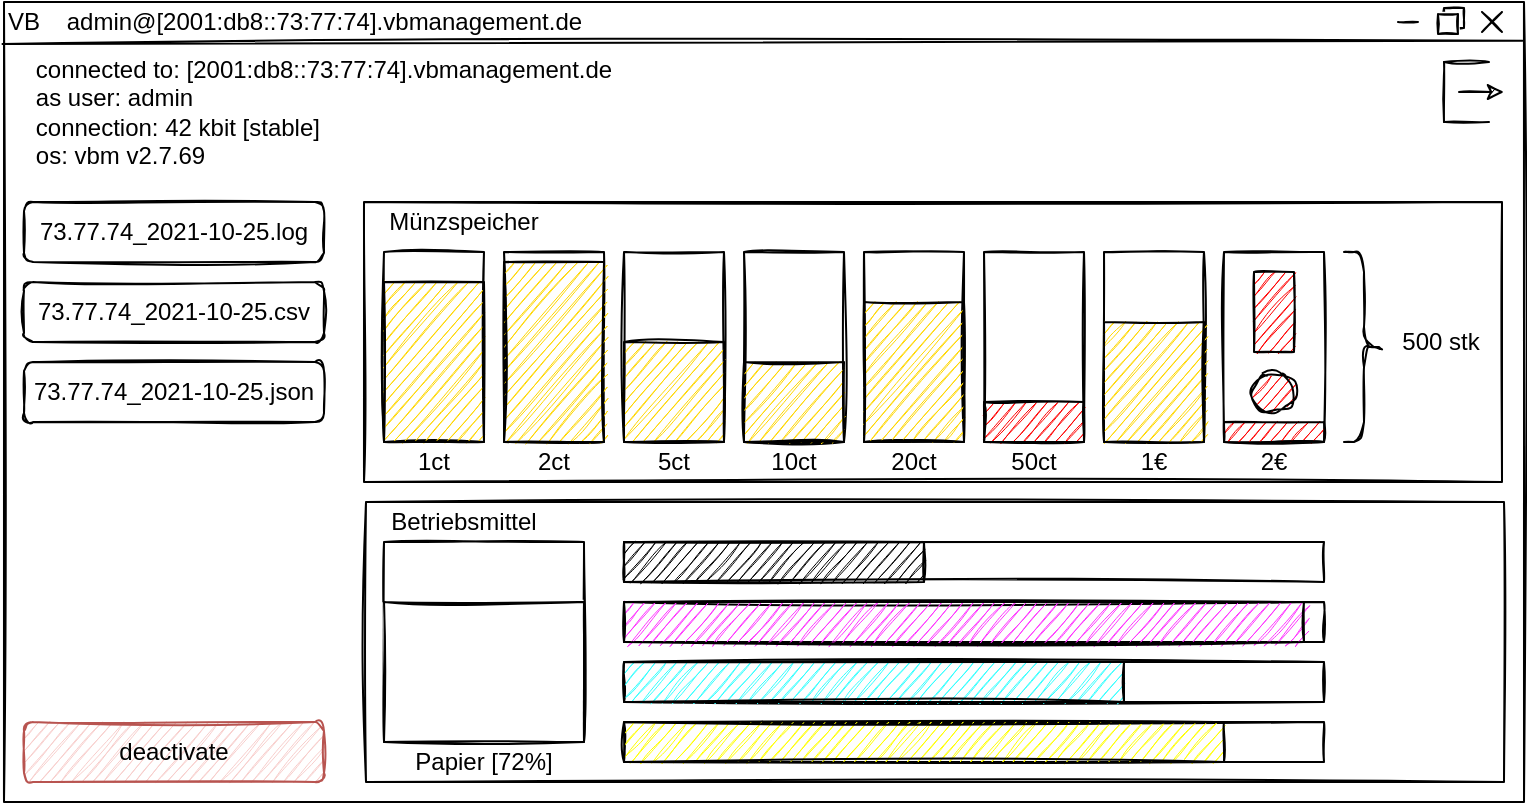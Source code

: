 <mxfile version="15.1.3" type="device"><diagram id="T5nf_4RTMamhxKrj-thR" name="Seite-1"><mxGraphModel dx="1178" dy="675" grid="1" gridSize="10" guides="1" tooltips="1" connect="1" arrows="1" fold="1" page="1" pageScale="1" pageWidth="827" pageHeight="1169" math="0" shadow="0"><root><mxCell id="0"/><mxCell id="1" parent="0"/><mxCell id="Tb990V_0KiC2Ze08Q7sj-1" value="" style="rounded=0;whiteSpace=wrap;html=1;sketch=1;" vertex="1" parent="1"><mxGeometry x="40" y="40" width="760" height="400" as="geometry"/></mxCell><mxCell id="Tb990V_0KiC2Ze08Q7sj-2" value="" style="endArrow=none;html=1;exitX=-0.001;exitY=0.055;exitDx=0;exitDy=0;exitPerimeter=0;entryX=0.999;entryY=0.051;entryDx=0;entryDy=0;entryPerimeter=0;sketch=1;" edge="1" parent="1"><mxGeometry width="50" height="50" relative="1" as="geometry"><mxPoint x="39.24" y="61" as="sourcePoint"/><mxPoint x="799.24" y="59.4" as="targetPoint"/></mxGeometry></mxCell><mxCell id="Tb990V_0KiC2Ze08Q7sj-8" value="" style="group;sketch=1;" vertex="1" connectable="0" parent="1"><mxGeometry x="737" y="43" width="52" height="13" as="geometry"/></mxCell><mxCell id="Tb990V_0KiC2Ze08Q7sj-3" value="" style="rounded=0;whiteSpace=wrap;html=1;sketch=1;" vertex="1" parent="Tb990V_0KiC2Ze08Q7sj-8"><mxGeometry x="23" width="10" height="10" as="geometry"/></mxCell><mxCell id="Tb990V_0KiC2Ze08Q7sj-4" value="" style="rounded=0;whiteSpace=wrap;html=1;sketch=1;" vertex="1" parent="Tb990V_0KiC2Ze08Q7sj-8"><mxGeometry x="20" y="3" width="10" height="10" as="geometry"/></mxCell><mxCell id="Tb990V_0KiC2Ze08Q7sj-5" value="" style="endArrow=none;html=1;sketch=1;" edge="1" parent="Tb990V_0KiC2Ze08Q7sj-8"><mxGeometry width="50" height="50" relative="1" as="geometry"><mxPoint x="42" y="12" as="sourcePoint"/><mxPoint x="52" y="2" as="targetPoint"/></mxGeometry></mxCell><mxCell id="Tb990V_0KiC2Ze08Q7sj-6" value="" style="endArrow=none;html=1;sketch=1;" edge="1" parent="Tb990V_0KiC2Ze08Q7sj-8"><mxGeometry width="50" height="50" relative="1" as="geometry"><mxPoint x="52" y="12" as="sourcePoint"/><mxPoint x="42" y="2" as="targetPoint"/></mxGeometry></mxCell><mxCell id="Tb990V_0KiC2Ze08Q7sj-7" value="" style="endArrow=none;html=1;sketch=1;" edge="1" parent="Tb990V_0KiC2Ze08Q7sj-8"><mxGeometry width="50" height="50" relative="1" as="geometry"><mxPoint y="7" as="sourcePoint"/><mxPoint x="10" y="7" as="targetPoint"/></mxGeometry></mxCell><mxCell id="Tb990V_0KiC2Ze08Q7sj-9" value="VB&amp;nbsp; &amp;nbsp; admin@[2001:db8::73:77:74].vbmanagement.de" style="text;html=1;strokeColor=none;fillColor=none;align=left;verticalAlign=middle;whiteSpace=wrap;rounded=0;sketch=1;" vertex="1" parent="1"><mxGeometry x="40" y="40" width="300" height="20" as="geometry"/></mxCell><mxCell id="Tb990V_0KiC2Ze08Q7sj-14" value="" style="group;sketch=1;" vertex="1" connectable="0" parent="1"><mxGeometry x="760" y="70" width="30" height="30" as="geometry"/></mxCell><mxCell id="Tb990V_0KiC2Ze08Q7sj-10" value="" style="endArrow=none;html=1;sketch=1;" edge="1" parent="Tb990V_0KiC2Ze08Q7sj-14"><mxGeometry width="50" height="50" relative="1" as="geometry"><mxPoint as="sourcePoint"/><mxPoint y="30" as="targetPoint"/></mxGeometry></mxCell><mxCell id="Tb990V_0KiC2Ze08Q7sj-11" value="" style="endArrow=none;html=1;sketch=1;" edge="1" parent="Tb990V_0KiC2Ze08Q7sj-14"><mxGeometry width="50" height="50" relative="1" as="geometry"><mxPoint as="sourcePoint"/><mxPoint x="22.5" as="targetPoint"/></mxGeometry></mxCell><mxCell id="Tb990V_0KiC2Ze08Q7sj-12" value="" style="endArrow=none;html=1;sketch=1;" edge="1" parent="Tb990V_0KiC2Ze08Q7sj-14"><mxGeometry width="50" height="50" relative="1" as="geometry"><mxPoint y="30" as="sourcePoint"/><mxPoint x="22.5" y="30" as="targetPoint"/></mxGeometry></mxCell><mxCell id="Tb990V_0KiC2Ze08Q7sj-13" value="" style="endArrow=classic;html=1;sketch=1;" edge="1" parent="Tb990V_0KiC2Ze08Q7sj-14"><mxGeometry width="50" height="50" relative="1" as="geometry"><mxPoint x="7.5" y="15" as="sourcePoint"/><mxPoint x="30" y="15" as="targetPoint"/></mxGeometry></mxCell><mxCell id="Tb990V_0KiC2Ze08Q7sj-15" value="connected to: [2001:db8::73:77:74].vbmanagement.de&lt;br&gt;&lt;div style=&quot;text-align: left&quot;&gt;&lt;span&gt;as user: admin&lt;/span&gt;&lt;/div&gt;&lt;div style=&quot;text-align: left&quot;&gt;&lt;span&gt;connection: 42 kbit [stable]&lt;/span&gt;&lt;/div&gt;&lt;div style=&quot;text-align: left&quot;&gt;os: vbm v2.7.69&lt;/div&gt;" style="text;html=1;strokeColor=none;fillColor=none;align=center;verticalAlign=middle;whiteSpace=wrap;rounded=0;sketch=1;" vertex="1" parent="1"><mxGeometry x="50" y="60" width="300" height="70" as="geometry"/></mxCell><mxCell id="Tb990V_0KiC2Ze08Q7sj-18" value="73.77.74_2021-10-25.log" style="rounded=1;whiteSpace=wrap;html=1;align=center;verticalAlign=middle;sketch=1;" vertex="1" parent="1"><mxGeometry x="50" y="140" width="150" height="30" as="geometry"/></mxCell><mxCell id="Tb990V_0KiC2Ze08Q7sj-19" value="deactivate" style="rounded=1;whiteSpace=wrap;html=1;align=center;verticalAlign=middle;fillColor=#f8cecc;strokeColor=#b85450;sketch=1;" vertex="1" parent="1"><mxGeometry x="50" y="400" width="150" height="30" as="geometry"/></mxCell><mxCell id="Tb990V_0KiC2Ze08Q7sj-21" value="73.77.74_2021-10-25.csv" style="rounded=1;whiteSpace=wrap;html=1;align=center;verticalAlign=middle;sketch=1;" vertex="1" parent="1"><mxGeometry x="50" y="180" width="150" height="30" as="geometry"/></mxCell><mxCell id="Tb990V_0KiC2Ze08Q7sj-22" value="73.77.74_2021-10-25.json" style="rounded=1;whiteSpace=wrap;html=1;align=center;verticalAlign=middle;sketch=1;" vertex="1" parent="1"><mxGeometry x="50" y="220" width="150" height="30" as="geometry"/></mxCell><mxCell id="Tb990V_0KiC2Ze08Q7sj-23" value="" style="rounded=0;whiteSpace=wrap;html=1;align=center;verticalAlign=middle;sketch=1;" vertex="1" parent="1"><mxGeometry x="220" y="140" width="569" height="140" as="geometry"/></mxCell><mxCell id="Tb990V_0KiC2Ze08Q7sj-24" value="" style="rounded=0;whiteSpace=wrap;html=1;align=center;verticalAlign=middle;sketch=1;" vertex="1" parent="1"><mxGeometry x="221" y="290" width="569" height="140" as="geometry"/></mxCell><mxCell id="Tb990V_0KiC2Ze08Q7sj-26" value="Münzspeicher" style="text;html=1;strokeColor=none;fillColor=none;align=center;verticalAlign=middle;whiteSpace=wrap;rounded=0;sketch=1;" vertex="1" parent="1"><mxGeometry x="220" y="140" width="100" height="20" as="geometry"/></mxCell><mxCell id="Tb990V_0KiC2Ze08Q7sj-27" value="" style="rounded=0;whiteSpace=wrap;html=1;align=center;verticalAlign=middle;sketch=1;" vertex="1" parent="1"><mxGeometry x="230" y="165" width="50" height="95" as="geometry"/></mxCell><mxCell id="Tb990V_0KiC2Ze08Q7sj-28" value="1ct" style="text;html=1;strokeColor=none;fillColor=none;align=center;verticalAlign=middle;whiteSpace=wrap;rounded=0;sketch=1;" vertex="1" parent="1"><mxGeometry x="230" y="260" width="50" height="20" as="geometry"/></mxCell><mxCell id="Tb990V_0KiC2Ze08Q7sj-29" value="" style="rounded=0;whiteSpace=wrap;html=1;align=center;verticalAlign=middle;sketch=1;" vertex="1" parent="1"><mxGeometry x="290" y="165" width="50" height="95" as="geometry"/></mxCell><mxCell id="Tb990V_0KiC2Ze08Q7sj-30" value="2ct" style="text;html=1;strokeColor=none;fillColor=none;align=center;verticalAlign=middle;whiteSpace=wrap;rounded=0;sketch=1;" vertex="1" parent="1"><mxGeometry x="290" y="260" width="50" height="20" as="geometry"/></mxCell><mxCell id="Tb990V_0KiC2Ze08Q7sj-31" value="" style="rounded=0;whiteSpace=wrap;html=1;align=center;verticalAlign=middle;sketch=1;" vertex="1" parent="1"><mxGeometry x="350" y="165" width="50" height="95" as="geometry"/></mxCell><mxCell id="Tb990V_0KiC2Ze08Q7sj-32" value="5ct" style="text;html=1;strokeColor=none;fillColor=none;align=center;verticalAlign=middle;whiteSpace=wrap;rounded=0;sketch=1;" vertex="1" parent="1"><mxGeometry x="350" y="260" width="50" height="20" as="geometry"/></mxCell><mxCell id="Tb990V_0KiC2Ze08Q7sj-33" value="" style="rounded=0;whiteSpace=wrap;html=1;align=center;verticalAlign=middle;sketch=1;" vertex="1" parent="1"><mxGeometry x="410" y="165" width="50" height="95" as="geometry"/></mxCell><mxCell id="Tb990V_0KiC2Ze08Q7sj-34" value="10ct" style="text;html=1;strokeColor=none;fillColor=none;align=center;verticalAlign=middle;whiteSpace=wrap;rounded=0;sketch=1;" vertex="1" parent="1"><mxGeometry x="410" y="260" width="50" height="20" as="geometry"/></mxCell><mxCell id="Tb990V_0KiC2Ze08Q7sj-35" value="" style="rounded=0;whiteSpace=wrap;html=1;align=center;verticalAlign=middle;sketch=1;" vertex="1" parent="1"><mxGeometry x="470" y="165" width="50" height="95" as="geometry"/></mxCell><mxCell id="Tb990V_0KiC2Ze08Q7sj-36" value="20ct" style="text;html=1;strokeColor=none;fillColor=none;align=center;verticalAlign=middle;whiteSpace=wrap;rounded=0;sketch=1;" vertex="1" parent="1"><mxGeometry x="470" y="260" width="50" height="20" as="geometry"/></mxCell><mxCell id="Tb990V_0KiC2Ze08Q7sj-37" value="" style="rounded=0;whiteSpace=wrap;html=1;align=center;verticalAlign=middle;sketch=1;" vertex="1" parent="1"><mxGeometry x="530" y="165" width="50" height="95" as="geometry"/></mxCell><mxCell id="Tb990V_0KiC2Ze08Q7sj-38" value="50ct" style="text;html=1;strokeColor=none;fillColor=none;align=center;verticalAlign=middle;whiteSpace=wrap;rounded=0;sketch=1;" vertex="1" parent="1"><mxGeometry x="530" y="260" width="50" height="20" as="geometry"/></mxCell><mxCell id="Tb990V_0KiC2Ze08Q7sj-39" value="" style="rounded=0;whiteSpace=wrap;html=1;align=center;verticalAlign=middle;sketch=1;" vertex="1" parent="1"><mxGeometry x="590" y="165" width="50" height="95" as="geometry"/></mxCell><mxCell id="Tb990V_0KiC2Ze08Q7sj-40" value="1€" style="text;html=1;strokeColor=none;fillColor=none;align=center;verticalAlign=middle;whiteSpace=wrap;rounded=0;sketch=1;" vertex="1" parent="1"><mxGeometry x="590" y="260" width="50" height="20" as="geometry"/></mxCell><mxCell id="Tb990V_0KiC2Ze08Q7sj-41" value="" style="rounded=0;whiteSpace=wrap;html=1;align=center;verticalAlign=middle;sketch=1;" vertex="1" parent="1"><mxGeometry x="650" y="165" width="50" height="95" as="geometry"/></mxCell><mxCell id="Tb990V_0KiC2Ze08Q7sj-42" value="2€" style="text;html=1;strokeColor=none;fillColor=none;align=center;verticalAlign=middle;whiteSpace=wrap;rounded=0;sketch=1;" vertex="1" parent="1"><mxGeometry x="650" y="260" width="50" height="20" as="geometry"/></mxCell><mxCell id="Tb990V_0KiC2Ze08Q7sj-43" value="" style="shape=curlyBracket;whiteSpace=wrap;html=1;rounded=1;flipH=1;align=center;verticalAlign=middle;sketch=1;" vertex="1" parent="1"><mxGeometry x="710" y="165" width="20" height="95" as="geometry"/></mxCell><mxCell id="Tb990V_0KiC2Ze08Q7sj-44" value="500 stk" style="text;html=1;strokeColor=none;fillColor=none;align=center;verticalAlign=middle;whiteSpace=wrap;rounded=0;sketch=1;" vertex="1" parent="1"><mxGeometry x="737" y="200" width="43" height="20" as="geometry"/></mxCell><mxCell id="Tb990V_0KiC2Ze08Q7sj-45" value="" style="rounded=0;whiteSpace=wrap;html=1;align=center;verticalAlign=middle;fillColor=#FFD700;sketch=1;" vertex="1" parent="1"><mxGeometry x="230" y="180" width="50" height="80" as="geometry"/></mxCell><mxCell id="Tb990V_0KiC2Ze08Q7sj-46" value="" style="rounded=0;whiteSpace=wrap;html=1;align=center;verticalAlign=middle;fillColor=#FFD700;sketch=1;" vertex="1" parent="1"><mxGeometry x="290" y="170" width="50" height="90" as="geometry"/></mxCell><mxCell id="Tb990V_0KiC2Ze08Q7sj-47" value="" style="rounded=0;whiteSpace=wrap;html=1;align=center;verticalAlign=middle;fillColor=#FFD700;sketch=1;" vertex="1" parent="1"><mxGeometry x="350" y="210" width="50" height="50" as="geometry"/></mxCell><mxCell id="Tb990V_0KiC2Ze08Q7sj-48" value="" style="rounded=0;whiteSpace=wrap;html=1;align=center;verticalAlign=middle;fillColor=#FFD700;sketch=1;" vertex="1" parent="1"><mxGeometry x="410" y="220" width="50" height="40" as="geometry"/></mxCell><mxCell id="Tb990V_0KiC2Ze08Q7sj-49" value="" style="rounded=0;whiteSpace=wrap;html=1;align=center;verticalAlign=middle;fillColor=#FFD700;sketch=1;" vertex="1" parent="1"><mxGeometry x="470" y="190" width="50" height="70" as="geometry"/></mxCell><mxCell id="Tb990V_0KiC2Ze08Q7sj-50" value="" style="rounded=0;whiteSpace=wrap;html=1;align=center;verticalAlign=middle;fillColor=#FF0000;sketch=1;" vertex="1" parent="1"><mxGeometry x="530" y="240" width="50" height="20" as="geometry"/></mxCell><mxCell id="Tb990V_0KiC2Ze08Q7sj-51" value="" style="rounded=0;whiteSpace=wrap;html=1;align=center;verticalAlign=middle;fillColor=#FFD700;sketch=1;" vertex="1" parent="1"><mxGeometry x="590" y="200" width="50" height="60" as="geometry"/></mxCell><mxCell id="Tb990V_0KiC2Ze08Q7sj-52" value="" style="rounded=0;whiteSpace=wrap;html=1;align=center;verticalAlign=middle;fillColor=#FF0000;sketch=1;" vertex="1" parent="1"><mxGeometry x="650" y="250" width="50" height="10" as="geometry"/></mxCell><mxCell id="Tb990V_0KiC2Ze08Q7sj-53" value="" style="rounded=0;whiteSpace=wrap;html=1;align=center;verticalAlign=middle;fillColor=#FF0000;sketch=1;" vertex="1" parent="1"><mxGeometry x="665" y="175" width="20" height="40" as="geometry"/></mxCell><mxCell id="Tb990V_0KiC2Ze08Q7sj-54" value="" style="ellipse;whiteSpace=wrap;html=1;align=center;verticalAlign=middle;fillColor=#FF0000;sketch=1;" vertex="1" parent="1"><mxGeometry x="663.5" y="225" width="23" height="20" as="geometry"/></mxCell><mxCell id="Tb990V_0KiC2Ze08Q7sj-57" value="" style="rounded=0;whiteSpace=wrap;html=1;strokeColor=#000000;fillColor=#ffffff;align=center;verticalAlign=middle;sketch=1;" vertex="1" parent="1"><mxGeometry x="230" y="310" width="100" height="100" as="geometry"/></mxCell><mxCell id="Tb990V_0KiC2Ze08Q7sj-58" value="Betriebsmittel" style="text;html=1;strokeColor=none;fillColor=none;align=center;verticalAlign=middle;whiteSpace=wrap;rounded=0;sketch=1;" vertex="1" parent="1"><mxGeometry x="220" y="290" width="100" height="20" as="geometry"/></mxCell><mxCell id="Tb990V_0KiC2Ze08Q7sj-59" value="Papier [72%]" style="text;html=1;strokeColor=none;fillColor=none;align=center;verticalAlign=middle;whiteSpace=wrap;rounded=0;sketch=1;" vertex="1" parent="1"><mxGeometry x="230" y="410" width="100" height="20" as="geometry"/></mxCell><mxCell id="Tb990V_0KiC2Ze08Q7sj-60" value="" style="rounded=0;whiteSpace=wrap;html=1;strokeColor=#000000;fillColor=#ffffff;align=center;verticalAlign=middle;sketch=1;" vertex="1" parent="1"><mxGeometry x="230" y="340" width="100" height="70" as="geometry"/></mxCell><mxCell id="Tb990V_0KiC2Ze08Q7sj-61" value="" style="rounded=0;whiteSpace=wrap;html=1;strokeColor=#000000;fillColor=#ffffff;align=center;verticalAlign=middle;sketch=1;" vertex="1" parent="1"><mxGeometry x="350" y="310" width="350" height="20" as="geometry"/></mxCell><mxCell id="Tb990V_0KiC2Ze08Q7sj-65" value="" style="rounded=0;whiteSpace=wrap;html=1;strokeColor=#000000;fillColor=#ffffff;align=center;verticalAlign=middle;sketch=1;" vertex="1" parent="1"><mxGeometry x="350" y="340" width="350" height="20" as="geometry"/></mxCell><mxCell id="Tb990V_0KiC2Ze08Q7sj-66" value="" style="rounded=0;whiteSpace=wrap;html=1;strokeColor=#000000;fillColor=#ffffff;align=center;verticalAlign=middle;sketch=1;" vertex="1" parent="1"><mxGeometry x="350" y="370" width="350" height="20" as="geometry"/></mxCell><mxCell id="Tb990V_0KiC2Ze08Q7sj-67" value="" style="rounded=0;whiteSpace=wrap;html=1;strokeColor=#000000;fillColor=#ffffff;align=center;verticalAlign=middle;sketch=1;" vertex="1" parent="1"><mxGeometry x="350" y="400" width="350" height="20" as="geometry"/></mxCell><mxCell id="Tb990V_0KiC2Ze08Q7sj-68" value="" style="rounded=0;whiteSpace=wrap;html=1;strokeColor=#000000;align=center;verticalAlign=middle;fillColor=#000000;sketch=1;" vertex="1" parent="1"><mxGeometry x="350" y="310" width="150" height="20" as="geometry"/></mxCell><mxCell id="Tb990V_0KiC2Ze08Q7sj-69" value="" style="rounded=0;whiteSpace=wrap;html=1;strokeColor=#000000;align=center;verticalAlign=middle;fillColor=#FF33FF;sketch=1;" vertex="1" parent="1"><mxGeometry x="350" y="340" width="340" height="20" as="geometry"/></mxCell><mxCell id="Tb990V_0KiC2Ze08Q7sj-70" value="" style="rounded=0;whiteSpace=wrap;html=1;strokeColor=#000000;align=center;verticalAlign=middle;fillColor=#33FFFF;sketch=1;" vertex="1" parent="1"><mxGeometry x="350" y="370" width="250" height="20" as="geometry"/></mxCell><mxCell id="Tb990V_0KiC2Ze08Q7sj-71" value="" style="rounded=0;whiteSpace=wrap;html=1;align=center;verticalAlign=middle;fillColor=#FFFF00;sketch=1;" vertex="1" parent="1"><mxGeometry x="350" y="400" width="300" height="20" as="geometry"/></mxCell></root></mxGraphModel></diagram></mxfile>